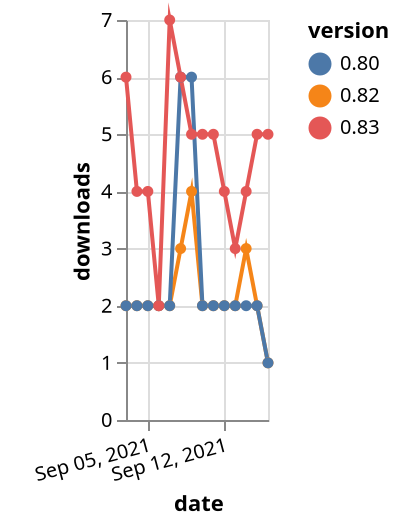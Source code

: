 {"$schema": "https://vega.github.io/schema/vega-lite/v5.json", "description": "A simple bar chart with embedded data.", "data": {"values": [{"date": "2021-09-03", "total": 3046, "delta": 2, "version": "0.82"}, {"date": "2021-09-04", "total": 3048, "delta": 2, "version": "0.82"}, {"date": "2021-09-05", "total": 3050, "delta": 2, "version": "0.82"}, {"date": "2021-09-06", "total": 3052, "delta": 2, "version": "0.82"}, {"date": "2021-09-07", "total": 3054, "delta": 2, "version": "0.82"}, {"date": "2021-09-08", "total": 3057, "delta": 3, "version": "0.82"}, {"date": "2021-09-09", "total": 3061, "delta": 4, "version": "0.82"}, {"date": "2021-09-10", "total": 3063, "delta": 2, "version": "0.82"}, {"date": "2021-09-11", "total": 3065, "delta": 2, "version": "0.82"}, {"date": "2021-09-12", "total": 3067, "delta": 2, "version": "0.82"}, {"date": "2021-09-13", "total": 3069, "delta": 2, "version": "0.82"}, {"date": "2021-09-14", "total": 3072, "delta": 3, "version": "0.82"}, {"date": "2021-09-15", "total": 3074, "delta": 2, "version": "0.82"}, {"date": "2021-09-16", "total": 3075, "delta": 1, "version": "0.82"}, {"date": "2021-09-03", "total": 4200, "delta": 2, "version": "0.80"}, {"date": "2021-09-04", "total": 4202, "delta": 2, "version": "0.80"}, {"date": "2021-09-05", "total": 4204, "delta": 2, "version": "0.80"}, {"date": "2021-09-06", "total": 4206, "delta": 2, "version": "0.80"}, {"date": "2021-09-07", "total": 4208, "delta": 2, "version": "0.80"}, {"date": "2021-09-08", "total": 4214, "delta": 6, "version": "0.80"}, {"date": "2021-09-09", "total": 4220, "delta": 6, "version": "0.80"}, {"date": "2021-09-10", "total": 4222, "delta": 2, "version": "0.80"}, {"date": "2021-09-11", "total": 4224, "delta": 2, "version": "0.80"}, {"date": "2021-09-12", "total": 4226, "delta": 2, "version": "0.80"}, {"date": "2021-09-13", "total": 4228, "delta": 2, "version": "0.80"}, {"date": "2021-09-14", "total": 4230, "delta": 2, "version": "0.80"}, {"date": "2021-09-15", "total": 4232, "delta": 2, "version": "0.80"}, {"date": "2021-09-16", "total": 4233, "delta": 1, "version": "0.80"}, {"date": "2021-09-03", "total": 2734, "delta": 6, "version": "0.83"}, {"date": "2021-09-04", "total": 2738, "delta": 4, "version": "0.83"}, {"date": "2021-09-05", "total": 2742, "delta": 4, "version": "0.83"}, {"date": "2021-09-06", "total": 2744, "delta": 2, "version": "0.83"}, {"date": "2021-09-07", "total": 2751, "delta": 7, "version": "0.83"}, {"date": "2021-09-08", "total": 2757, "delta": 6, "version": "0.83"}, {"date": "2021-09-09", "total": 2762, "delta": 5, "version": "0.83"}, {"date": "2021-09-10", "total": 2767, "delta": 5, "version": "0.83"}, {"date": "2021-09-11", "total": 2772, "delta": 5, "version": "0.83"}, {"date": "2021-09-12", "total": 2776, "delta": 4, "version": "0.83"}, {"date": "2021-09-13", "total": 2779, "delta": 3, "version": "0.83"}, {"date": "2021-09-14", "total": 2783, "delta": 4, "version": "0.83"}, {"date": "2021-09-15", "total": 2788, "delta": 5, "version": "0.83"}, {"date": "2021-09-16", "total": 2793, "delta": 5, "version": "0.83"}]}, "width": "container", "mark": {"type": "line", "point": {"filled": true}}, "encoding": {"x": {"field": "date", "type": "temporal", "timeUnit": "yearmonthdate", "title": "date", "axis": {"labelAngle": -15}}, "y": {"field": "delta", "type": "quantitative", "title": "downloads"}, "color": {"field": "version", "type": "nominal"}, "tooltip": {"field": "delta"}}}